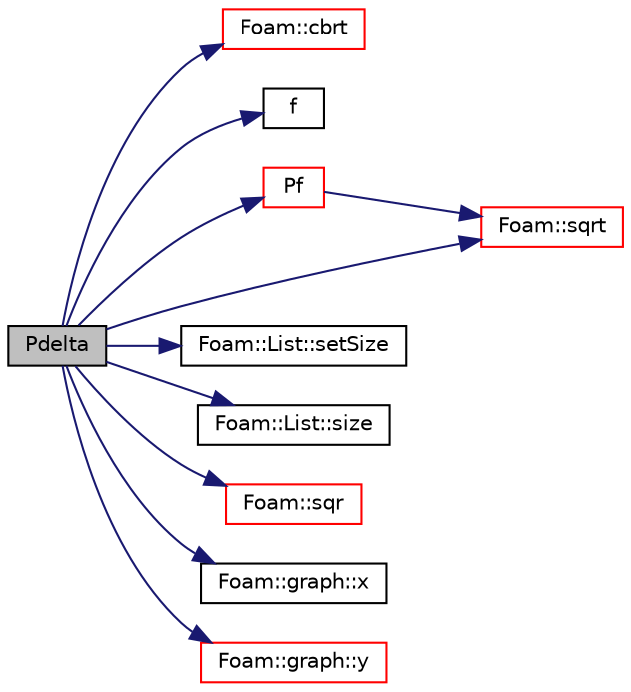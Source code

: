 digraph "Pdelta"
{
  bgcolor="transparent";
  edge [fontname="Helvetica",fontsize="10",labelfontname="Helvetica",labelfontsize="10"];
  node [fontname="Helvetica",fontsize="10",shape=record];
  rankdir="LR";
  Node662 [label="Pdelta",height=0.2,width=0.4,color="black", fillcolor="grey75", style="filled", fontcolor="black"];
  Node662 -> Node663 [color="midnightblue",fontsize="10",style="solid",fontname="Helvetica"];
  Node663 [label="Foam::cbrt",height=0.2,width=0.4,color="red",URL="$a21851.html#aca0b7feea326c0e1e9e04078a319d019"];
  Node662 -> Node669 [color="midnightblue",fontsize="10",style="solid",fontname="Helvetica"];
  Node669 [label="f",height=0.2,width=0.4,color="black",URL="$a18335.html#a888be93833ac7a23170555c69c690288"];
  Node662 -> Node670 [color="midnightblue",fontsize="10",style="solid",fontname="Helvetica"];
  Node670 [label="Pf",height=0.2,width=0.4,color="red",URL="$a30025.html#ae11b7f99d455aef89571ef86c5346460",tooltip="Return the fft of the given pressure data. "];
  Node670 -> Node727 [color="midnightblue",fontsize="10",style="solid",fontname="Helvetica"];
  Node727 [label="Foam::sqrt",height=0.2,width=0.4,color="red",URL="$a21851.html#a8616bd62eebf2342a80222fecb1bda71"];
  Node662 -> Node736 [color="midnightblue",fontsize="10",style="solid",fontname="Helvetica"];
  Node736 [label="Foam::List::setSize",height=0.2,width=0.4,color="black",URL="$a26833.html#aedb985ffeaf1bdbfeccc2a8730405703",tooltip="Reset size of List. "];
  Node662 -> Node724 [color="midnightblue",fontsize="10",style="solid",fontname="Helvetica"];
  Node724 [label="Foam::List::size",height=0.2,width=0.4,color="black",URL="$a26833.html#a8a5f6fa29bd4b500caf186f60245b384",tooltip="Override size to be inconsistent with allocated storage. "];
  Node662 -> Node726 [color="midnightblue",fontsize="10",style="solid",fontname="Helvetica"];
  Node726 [label="Foam::sqr",height=0.2,width=0.4,color="red",URL="$a21851.html#a277dc11c581d53826ab5090b08f3b17b"];
  Node662 -> Node727 [color="midnightblue",fontsize="10",style="solid",fontname="Helvetica"];
  Node662 -> Node737 [color="midnightblue",fontsize="10",style="solid",fontname="Helvetica"];
  Node737 [label="Foam::graph::x",height=0.2,width=0.4,color="black",URL="$a27813.html#a72a9357fb9c71332ba0166c87e03929d"];
  Node662 -> Node738 [color="midnightblue",fontsize="10",style="solid",fontname="Helvetica"];
  Node738 [label="Foam::graph::y",height=0.2,width=0.4,color="red",URL="$a27813.html#a27552edee6f23a4e764f85c3991719a9"];
}
